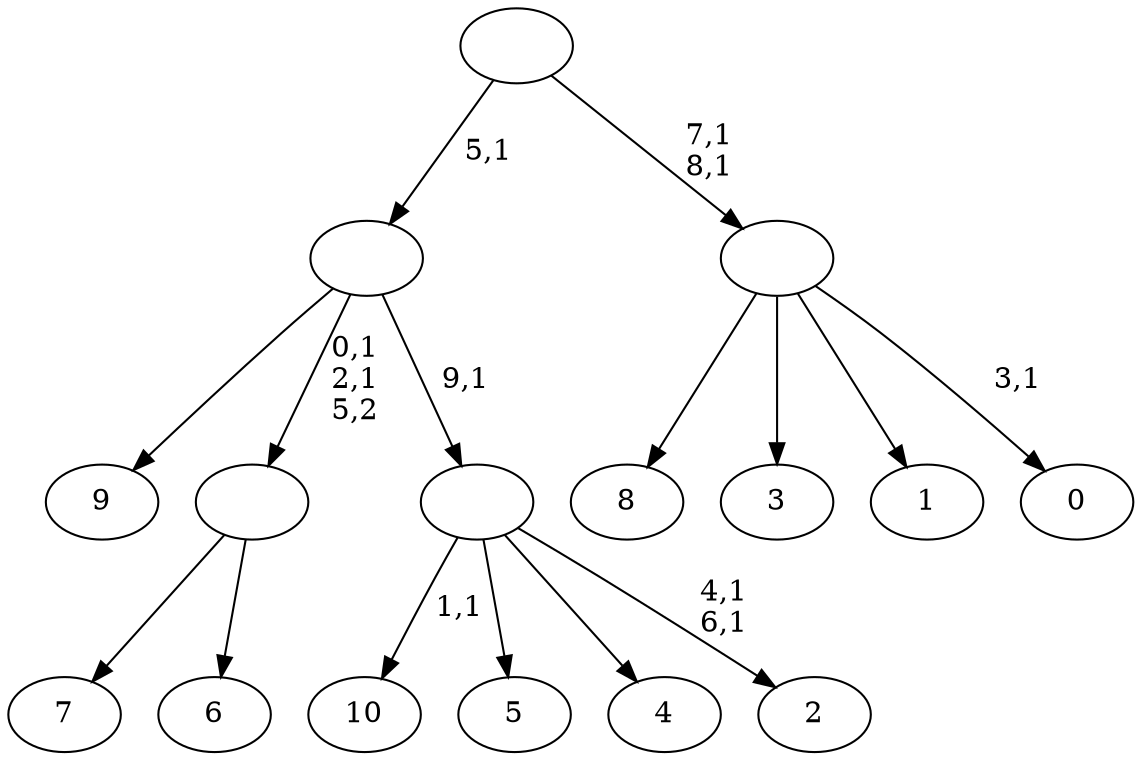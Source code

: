 digraph T {
	21 [label="10"]
	19 [label="9"]
	18 [label="8"]
	17 [label="7"]
	16 [label="6"]
	15 [label=""]
	13 [label="5"]
	12 [label="4"]
	11 [label="3"]
	10 [label="2"]
	7 [label=""]
	6 [label=""]
	5 [label="1"]
	4 [label="0"]
	2 [label=""]
	0 [label=""]
	15 -> 17 [label=""]
	15 -> 16 [label=""]
	7 -> 10 [label="4,1\n6,1"]
	7 -> 21 [label="1,1"]
	7 -> 13 [label=""]
	7 -> 12 [label=""]
	6 -> 15 [label="0,1\n2,1\n5,2"]
	6 -> 19 [label=""]
	6 -> 7 [label="9,1"]
	2 -> 4 [label="3,1"]
	2 -> 18 [label=""]
	2 -> 11 [label=""]
	2 -> 5 [label=""]
	0 -> 2 [label="7,1\n8,1"]
	0 -> 6 [label="5,1"]
}
